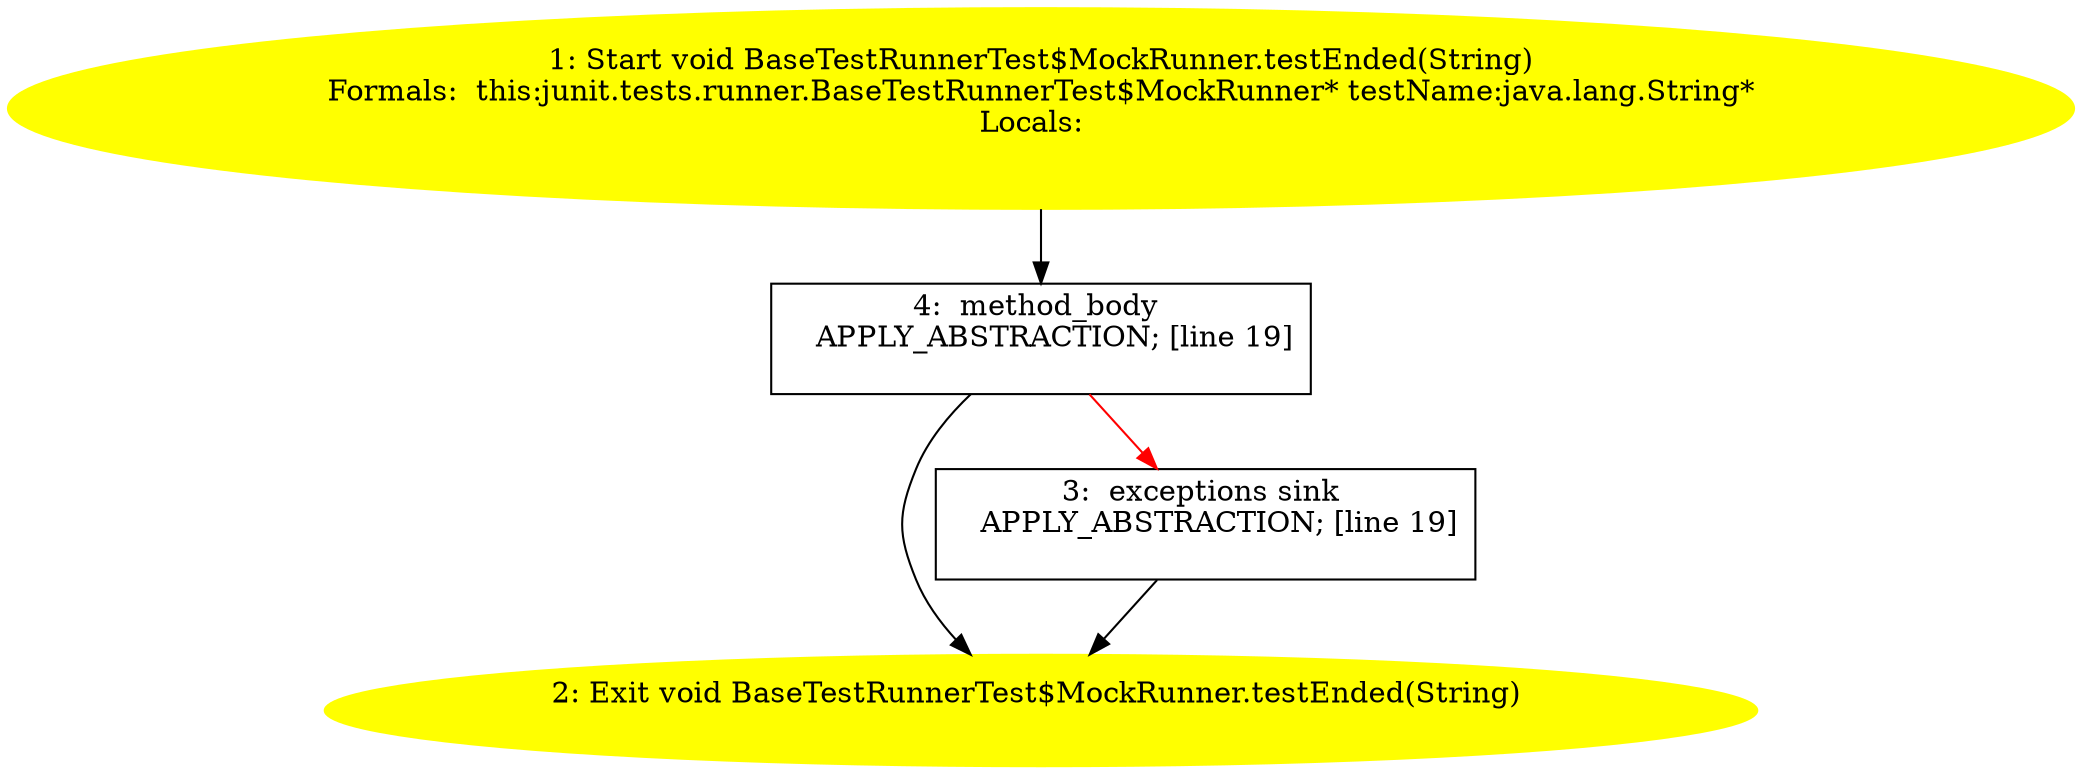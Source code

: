 /* @generated */
digraph cfg {
"junit.tests.runner.BaseTestRunnerTest$MockRunner.testEnded(java.lang.String):void.a4b11f5382afd31d441b95f932269ada_1" [label="1: Start void BaseTestRunnerTest$MockRunner.testEnded(String)\nFormals:  this:junit.tests.runner.BaseTestRunnerTest$MockRunner* testName:java.lang.String*\nLocals:  \n  " color=yellow style=filled]
	

	 "junit.tests.runner.BaseTestRunnerTest$MockRunner.testEnded(java.lang.String):void.a4b11f5382afd31d441b95f932269ada_1" -> "junit.tests.runner.BaseTestRunnerTest$MockRunner.testEnded(java.lang.String):void.a4b11f5382afd31d441b95f932269ada_4" ;
"junit.tests.runner.BaseTestRunnerTest$MockRunner.testEnded(java.lang.String):void.a4b11f5382afd31d441b95f932269ada_2" [label="2: Exit void BaseTestRunnerTest$MockRunner.testEnded(String) \n  " color=yellow style=filled]
	

"junit.tests.runner.BaseTestRunnerTest$MockRunner.testEnded(java.lang.String):void.a4b11f5382afd31d441b95f932269ada_3" [label="3:  exceptions sink \n   APPLY_ABSTRACTION; [line 19]\n " shape="box"]
	

	 "junit.tests.runner.BaseTestRunnerTest$MockRunner.testEnded(java.lang.String):void.a4b11f5382afd31d441b95f932269ada_3" -> "junit.tests.runner.BaseTestRunnerTest$MockRunner.testEnded(java.lang.String):void.a4b11f5382afd31d441b95f932269ada_2" ;
"junit.tests.runner.BaseTestRunnerTest$MockRunner.testEnded(java.lang.String):void.a4b11f5382afd31d441b95f932269ada_4" [label="4:  method_body \n   APPLY_ABSTRACTION; [line 19]\n " shape="box"]
	

	 "junit.tests.runner.BaseTestRunnerTest$MockRunner.testEnded(java.lang.String):void.a4b11f5382afd31d441b95f932269ada_4" -> "junit.tests.runner.BaseTestRunnerTest$MockRunner.testEnded(java.lang.String):void.a4b11f5382afd31d441b95f932269ada_2" ;
	 "junit.tests.runner.BaseTestRunnerTest$MockRunner.testEnded(java.lang.String):void.a4b11f5382afd31d441b95f932269ada_4" -> "junit.tests.runner.BaseTestRunnerTest$MockRunner.testEnded(java.lang.String):void.a4b11f5382afd31d441b95f932269ada_3" [color="red" ];
}
